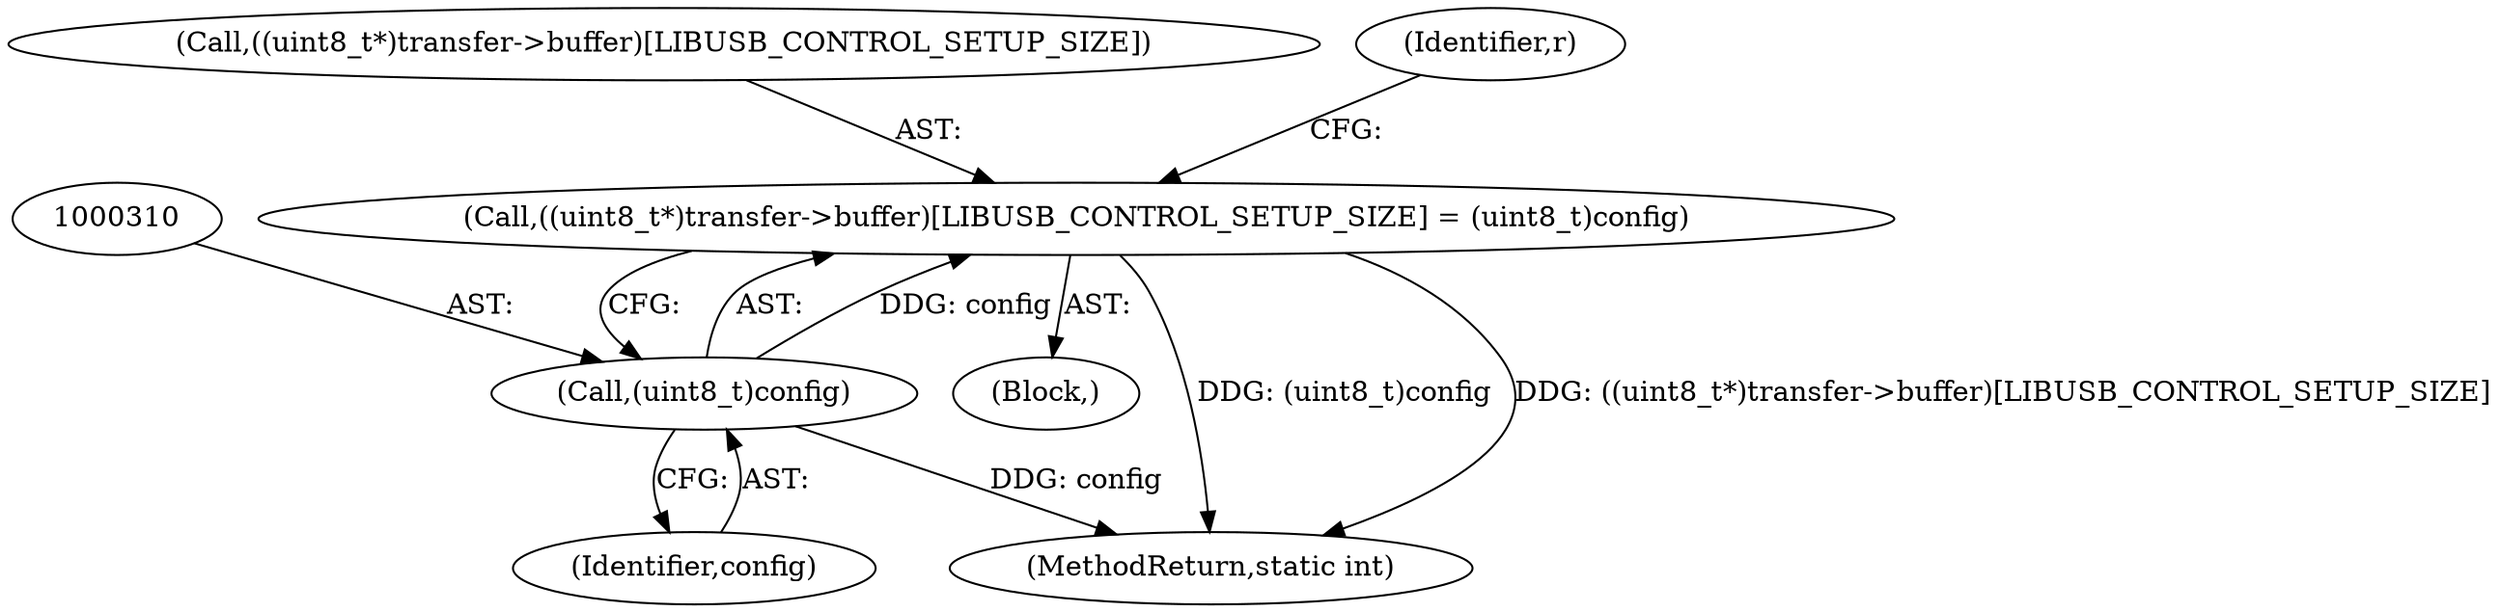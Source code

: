 digraph "1_Chrome_ac149a8d4371c0e01e0934fdd57b09e86f96b5b9_25@array" {
"1000301" [label="(Call,((uint8_t*)transfer->buffer)[LIBUSB_CONTROL_SETUP_SIZE] = (uint8_t)config)"];
"1000309" [label="(Call,(uint8_t)config)"];
"1000309" [label="(Call,(uint8_t)config)"];
"1000297" [label="(Block,)"];
"1000302" [label="(Call,((uint8_t*)transfer->buffer)[LIBUSB_CONTROL_SETUP_SIZE])"];
"1000301" [label="(Call,((uint8_t*)transfer->buffer)[LIBUSB_CONTROL_SETUP_SIZE] = (uint8_t)config)"];
"1000477" [label="(MethodReturn,static int)"];
"1000311" [label="(Identifier,config)"];
"1000313" [label="(Identifier,r)"];
"1000301" -> "1000297"  [label="AST: "];
"1000301" -> "1000309"  [label="CFG: "];
"1000302" -> "1000301"  [label="AST: "];
"1000309" -> "1000301"  [label="AST: "];
"1000313" -> "1000301"  [label="CFG: "];
"1000301" -> "1000477"  [label="DDG: (uint8_t)config"];
"1000301" -> "1000477"  [label="DDG: ((uint8_t*)transfer->buffer)[LIBUSB_CONTROL_SETUP_SIZE]"];
"1000309" -> "1000301"  [label="DDG: config"];
"1000309" -> "1000311"  [label="CFG: "];
"1000310" -> "1000309"  [label="AST: "];
"1000311" -> "1000309"  [label="AST: "];
"1000309" -> "1000477"  [label="DDG: config"];
}
